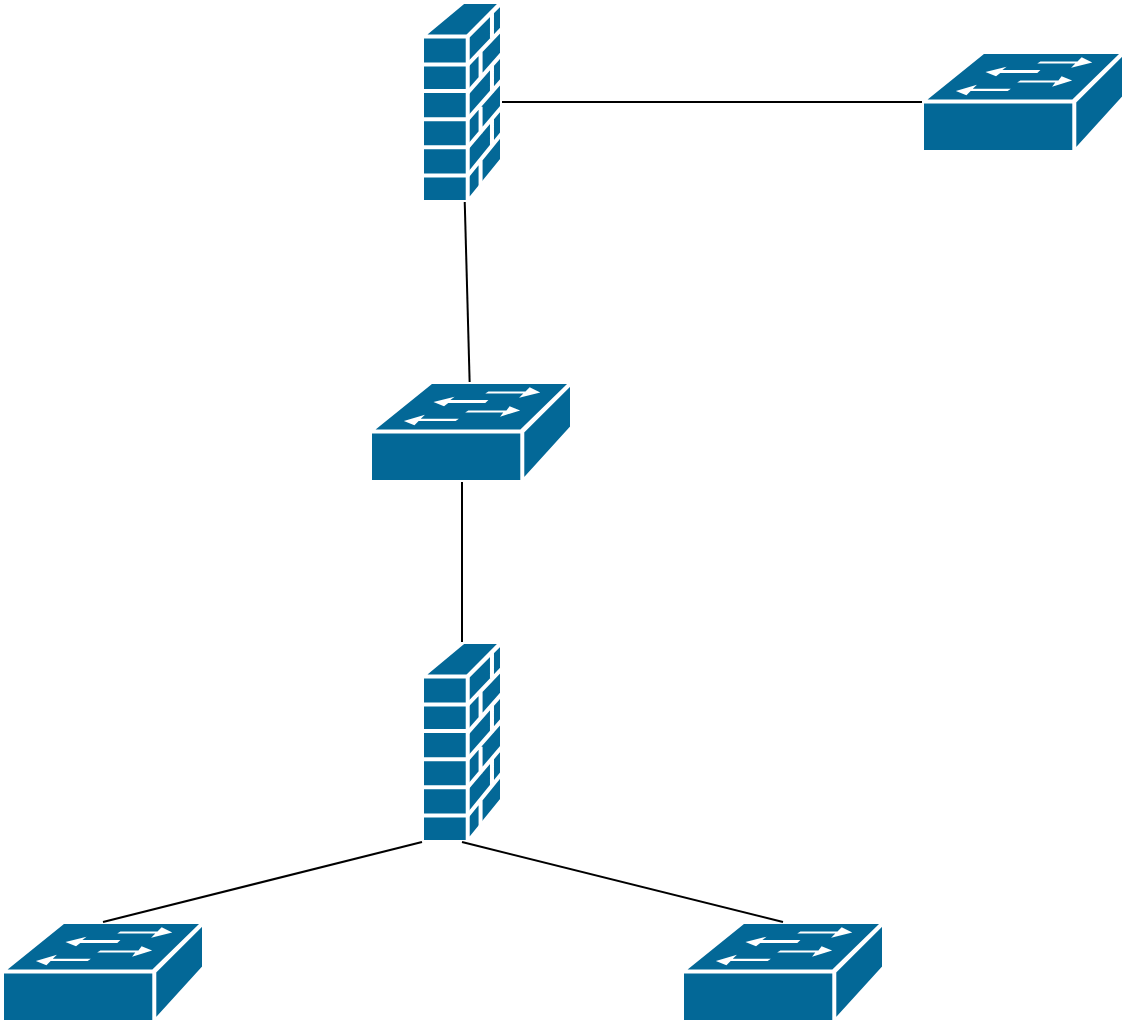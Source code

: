 <mxfile version="24.3.1" type="github">
  <diagram name="Page-1" id="c37626ed-c26b-45fb-9056-f9ebc6bb27b6">
    <mxGraphModel dx="1167" dy="580" grid="1" gridSize="10" guides="1" tooltips="1" connect="1" arrows="1" fold="1" page="1" pageScale="1" pageWidth="1100" pageHeight="850" background="none" math="0" shadow="0">
      <root>
        <mxCell id="0" />
        <mxCell id="1" parent="0" />
        <mxCell id="Mw6XRx1ax7J2ae0XiHtM-1" value="" style="shape=mxgraph.cisco.switches.workgroup_switch;sketch=0;html=1;pointerEvents=1;dashed=0;fillColor=#036897;strokeColor=#ffffff;strokeWidth=2;verticalLabelPosition=bottom;verticalAlign=top;align=center;outlineConnect=0;" vertex="1" parent="1">
          <mxGeometry x="680" y="275" width="101" height="50" as="geometry" />
        </mxCell>
        <mxCell id="Mw6XRx1ax7J2ae0XiHtM-2" value="" style="shape=mxgraph.cisco.security.firewall;sketch=0;html=1;pointerEvents=1;dashed=0;fillColor=#036897;strokeColor=#ffffff;strokeWidth=2;verticalLabelPosition=bottom;verticalAlign=top;align=center;outlineConnect=0;" vertex="1" parent="1">
          <mxGeometry x="430" y="250" width="40" height="100" as="geometry" />
        </mxCell>
        <mxCell id="Mw6XRx1ax7J2ae0XiHtM-3" value="" style="shape=mxgraph.cisco.switches.workgroup_switch;sketch=0;html=1;pointerEvents=1;dashed=0;fillColor=#036897;strokeColor=#ffffff;strokeWidth=2;verticalLabelPosition=bottom;verticalAlign=top;align=center;outlineConnect=0;" vertex="1" parent="1">
          <mxGeometry x="404" y="440" width="101" height="50" as="geometry" />
        </mxCell>
        <mxCell id="Mw6XRx1ax7J2ae0XiHtM-4" value="" style="shape=mxgraph.cisco.security.firewall;sketch=0;html=1;pointerEvents=1;dashed=0;fillColor=#036897;strokeColor=#ffffff;strokeWidth=2;verticalLabelPosition=bottom;verticalAlign=top;align=center;outlineConnect=0;" vertex="1" parent="1">
          <mxGeometry x="430" y="570" width="40" height="100" as="geometry" />
        </mxCell>
        <mxCell id="Mw6XRx1ax7J2ae0XiHtM-5" value="" style="shape=mxgraph.cisco.switches.workgroup_switch;sketch=0;html=1;pointerEvents=1;dashed=0;fillColor=#036897;strokeColor=#ffffff;strokeWidth=2;verticalLabelPosition=bottom;verticalAlign=top;align=center;outlineConnect=0;" vertex="1" parent="1">
          <mxGeometry x="220" y="710" width="101" height="50" as="geometry" />
        </mxCell>
        <mxCell id="Mw6XRx1ax7J2ae0XiHtM-6" value="" style="shape=mxgraph.cisco.switches.workgroup_switch;sketch=0;html=1;pointerEvents=1;dashed=0;fillColor=#036897;strokeColor=#ffffff;strokeWidth=2;verticalLabelPosition=bottom;verticalAlign=top;align=center;outlineConnect=0;" vertex="1" parent="1">
          <mxGeometry x="560" y="710" width="101" height="50" as="geometry" />
        </mxCell>
        <mxCell id="Mw6XRx1ax7J2ae0XiHtM-7" value="" style="endArrow=none;html=1;rounded=0;entryX=0;entryY=0.5;entryDx=0;entryDy=0;entryPerimeter=0;" edge="1" parent="1" source="Mw6XRx1ax7J2ae0XiHtM-2" target="Mw6XRx1ax7J2ae0XiHtM-1">
          <mxGeometry width="50" height="50" relative="1" as="geometry">
            <mxPoint x="540" y="320" as="sourcePoint" />
            <mxPoint x="590" y="270" as="targetPoint" />
          </mxGeometry>
        </mxCell>
        <mxCell id="Mw6XRx1ax7J2ae0XiHtM-8" value="" style="endArrow=none;html=1;rounded=0;" edge="1" parent="1" source="Mw6XRx1ax7J2ae0XiHtM-3" target="Mw6XRx1ax7J2ae0XiHtM-2">
          <mxGeometry width="50" height="50" relative="1" as="geometry">
            <mxPoint x="419" y="400" as="sourcePoint" />
            <mxPoint x="469" y="350" as="targetPoint" />
            <Array as="points" />
          </mxGeometry>
        </mxCell>
        <mxCell id="Mw6XRx1ax7J2ae0XiHtM-9" value="" style="endArrow=none;html=1;rounded=0;exitX=0.5;exitY=0;exitDx=0;exitDy=0;exitPerimeter=0;" edge="1" parent="1" source="Mw6XRx1ax7J2ae0XiHtM-4">
          <mxGeometry width="50" height="50" relative="1" as="geometry">
            <mxPoint x="400" y="540" as="sourcePoint" />
            <mxPoint x="450" y="490" as="targetPoint" />
          </mxGeometry>
        </mxCell>
        <mxCell id="Mw6XRx1ax7J2ae0XiHtM-10" value="" style="endArrow=none;html=1;rounded=0;entryX=0;entryY=1;entryDx=0;entryDy=0;entryPerimeter=0;exitX=0.5;exitY=0;exitDx=0;exitDy=0;exitPerimeter=0;" edge="1" parent="1" source="Mw6XRx1ax7J2ae0XiHtM-5" target="Mw6XRx1ax7J2ae0XiHtM-4">
          <mxGeometry width="50" height="50" relative="1" as="geometry">
            <mxPoint x="310" y="700" as="sourcePoint" />
            <mxPoint x="360" y="650" as="targetPoint" />
          </mxGeometry>
        </mxCell>
        <mxCell id="Mw6XRx1ax7J2ae0XiHtM-11" value="" style="endArrow=none;html=1;rounded=0;exitX=0.5;exitY=1;exitDx=0;exitDy=0;exitPerimeter=0;entryX=0.5;entryY=0;entryDx=0;entryDy=0;entryPerimeter=0;" edge="1" parent="1" source="Mw6XRx1ax7J2ae0XiHtM-4" target="Mw6XRx1ax7J2ae0XiHtM-6">
          <mxGeometry width="50" height="50" relative="1" as="geometry">
            <mxPoint x="505" y="710" as="sourcePoint" />
            <mxPoint x="555" y="660" as="targetPoint" />
          </mxGeometry>
        </mxCell>
      </root>
    </mxGraphModel>
  </diagram>
</mxfile>
